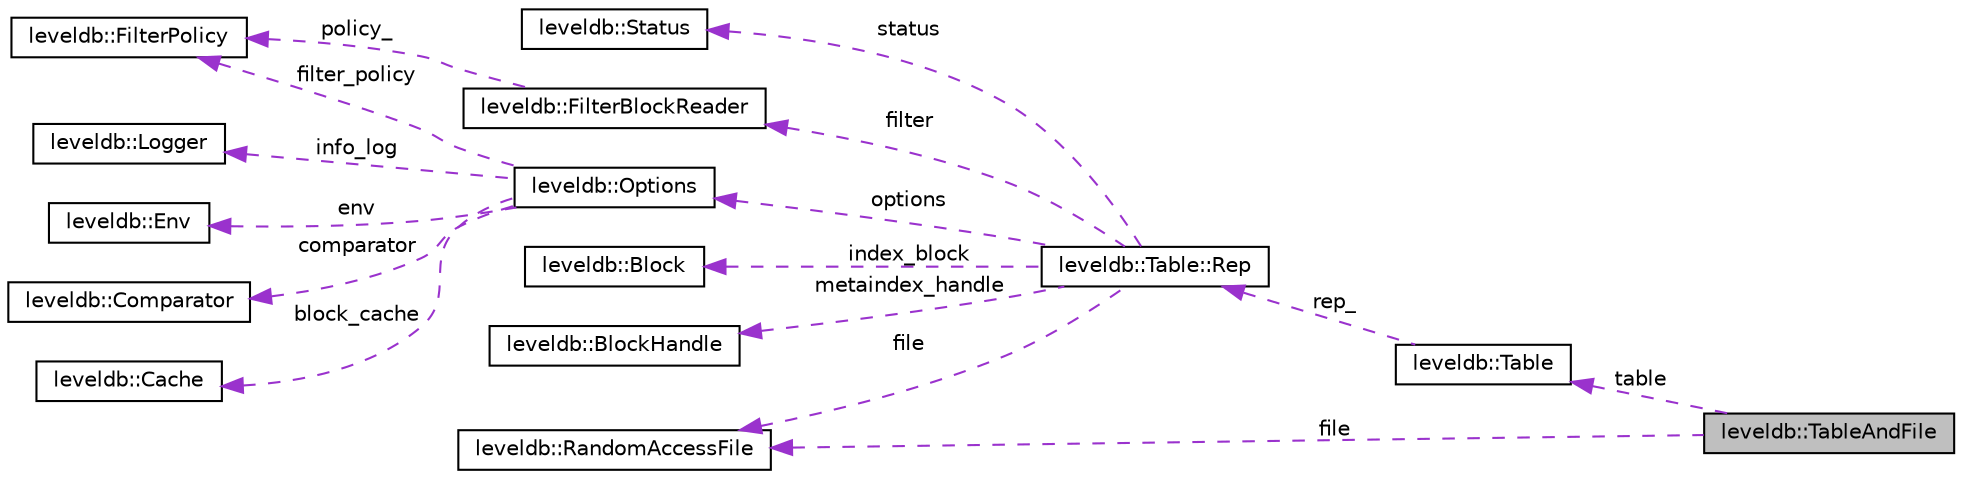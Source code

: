 digraph "leveldb::TableAndFile"
{
  edge [fontname="Helvetica",fontsize="10",labelfontname="Helvetica",labelfontsize="10"];
  node [fontname="Helvetica",fontsize="10",shape=record];
  rankdir="LR";
  Node1 [label="leveldb::TableAndFile",height=0.2,width=0.4,color="black", fillcolor="grey75", style="filled" fontcolor="black"];
  Node2 -> Node1 [dir="back",color="darkorchid3",fontsize="10",style="dashed",label=" table" ];
  Node2 [label="leveldb::Table",height=0.2,width=0.4,color="black", fillcolor="white", style="filled",URL="$classleveldb_1_1_table.html"];
  Node3 -> Node2 [dir="back",color="darkorchid3",fontsize="10",style="dashed",label=" rep_" ];
  Node3 [label="leveldb::Table::Rep",height=0.2,width=0.4,color="black", fillcolor="white", style="filled",URL="$structleveldb_1_1_table_1_1_rep.html"];
  Node4 -> Node3 [dir="back",color="darkorchid3",fontsize="10",style="dashed",label=" status" ];
  Node4 [label="leveldb::Status",height=0.2,width=0.4,color="black", fillcolor="white", style="filled",URL="$classleveldb_1_1_status.html"];
  Node5 -> Node3 [dir="back",color="darkorchid3",fontsize="10",style="dashed",label=" filter" ];
  Node5 [label="leveldb::FilterBlockReader",height=0.2,width=0.4,color="black", fillcolor="white", style="filled",URL="$classleveldb_1_1_filter_block_reader.html"];
  Node6 -> Node5 [dir="back",color="darkorchid3",fontsize="10",style="dashed",label=" policy_" ];
  Node6 [label="leveldb::FilterPolicy",height=0.2,width=0.4,color="black", fillcolor="white", style="filled",URL="$classleveldb_1_1_filter_policy.html"];
  Node7 -> Node3 [dir="back",color="darkorchid3",fontsize="10",style="dashed",label=" options" ];
  Node7 [label="leveldb::Options",height=0.2,width=0.4,color="black", fillcolor="white", style="filled",URL="$structleveldb_1_1_options.html"];
  Node6 -> Node7 [dir="back",color="darkorchid3",fontsize="10",style="dashed",label=" filter_policy" ];
  Node8 -> Node7 [dir="back",color="darkorchid3",fontsize="10",style="dashed",label=" info_log" ];
  Node8 [label="leveldb::Logger",height=0.2,width=0.4,color="black", fillcolor="white", style="filled",URL="$classleveldb_1_1_logger.html"];
  Node9 -> Node7 [dir="back",color="darkorchid3",fontsize="10",style="dashed",label=" env" ];
  Node9 [label="leveldb::Env",height=0.2,width=0.4,color="black", fillcolor="white", style="filled",URL="$classleveldb_1_1_env.html"];
  Node10 -> Node7 [dir="back",color="darkorchid3",fontsize="10",style="dashed",label=" comparator" ];
  Node10 [label="leveldb::Comparator",height=0.2,width=0.4,color="black", fillcolor="white", style="filled",URL="$structleveldb_1_1_comparator.html"];
  Node11 -> Node7 [dir="back",color="darkorchid3",fontsize="10",style="dashed",label=" block_cache" ];
  Node11 [label="leveldb::Cache",height=0.2,width=0.4,color="black", fillcolor="white", style="filled",URL="$classleveldb_1_1_cache.html"];
  Node12 -> Node3 [dir="back",color="darkorchid3",fontsize="10",style="dashed",label=" index_block" ];
  Node12 [label="leveldb::Block",height=0.2,width=0.4,color="black", fillcolor="white", style="filled",URL="$classleveldb_1_1_block.html"];
  Node13 -> Node3 [dir="back",color="darkorchid3",fontsize="10",style="dashed",label=" metaindex_handle" ];
  Node13 [label="leveldb::BlockHandle",height=0.2,width=0.4,color="black", fillcolor="white", style="filled",URL="$classleveldb_1_1_block_handle.html"];
  Node14 -> Node3 [dir="back",color="darkorchid3",fontsize="10",style="dashed",label=" file" ];
  Node14 [label="leveldb::RandomAccessFile",height=0.2,width=0.4,color="black", fillcolor="white", style="filled",URL="$classleveldb_1_1_random_access_file.html"];
  Node14 -> Node1 [dir="back",color="darkorchid3",fontsize="10",style="dashed",label=" file" ];
}
